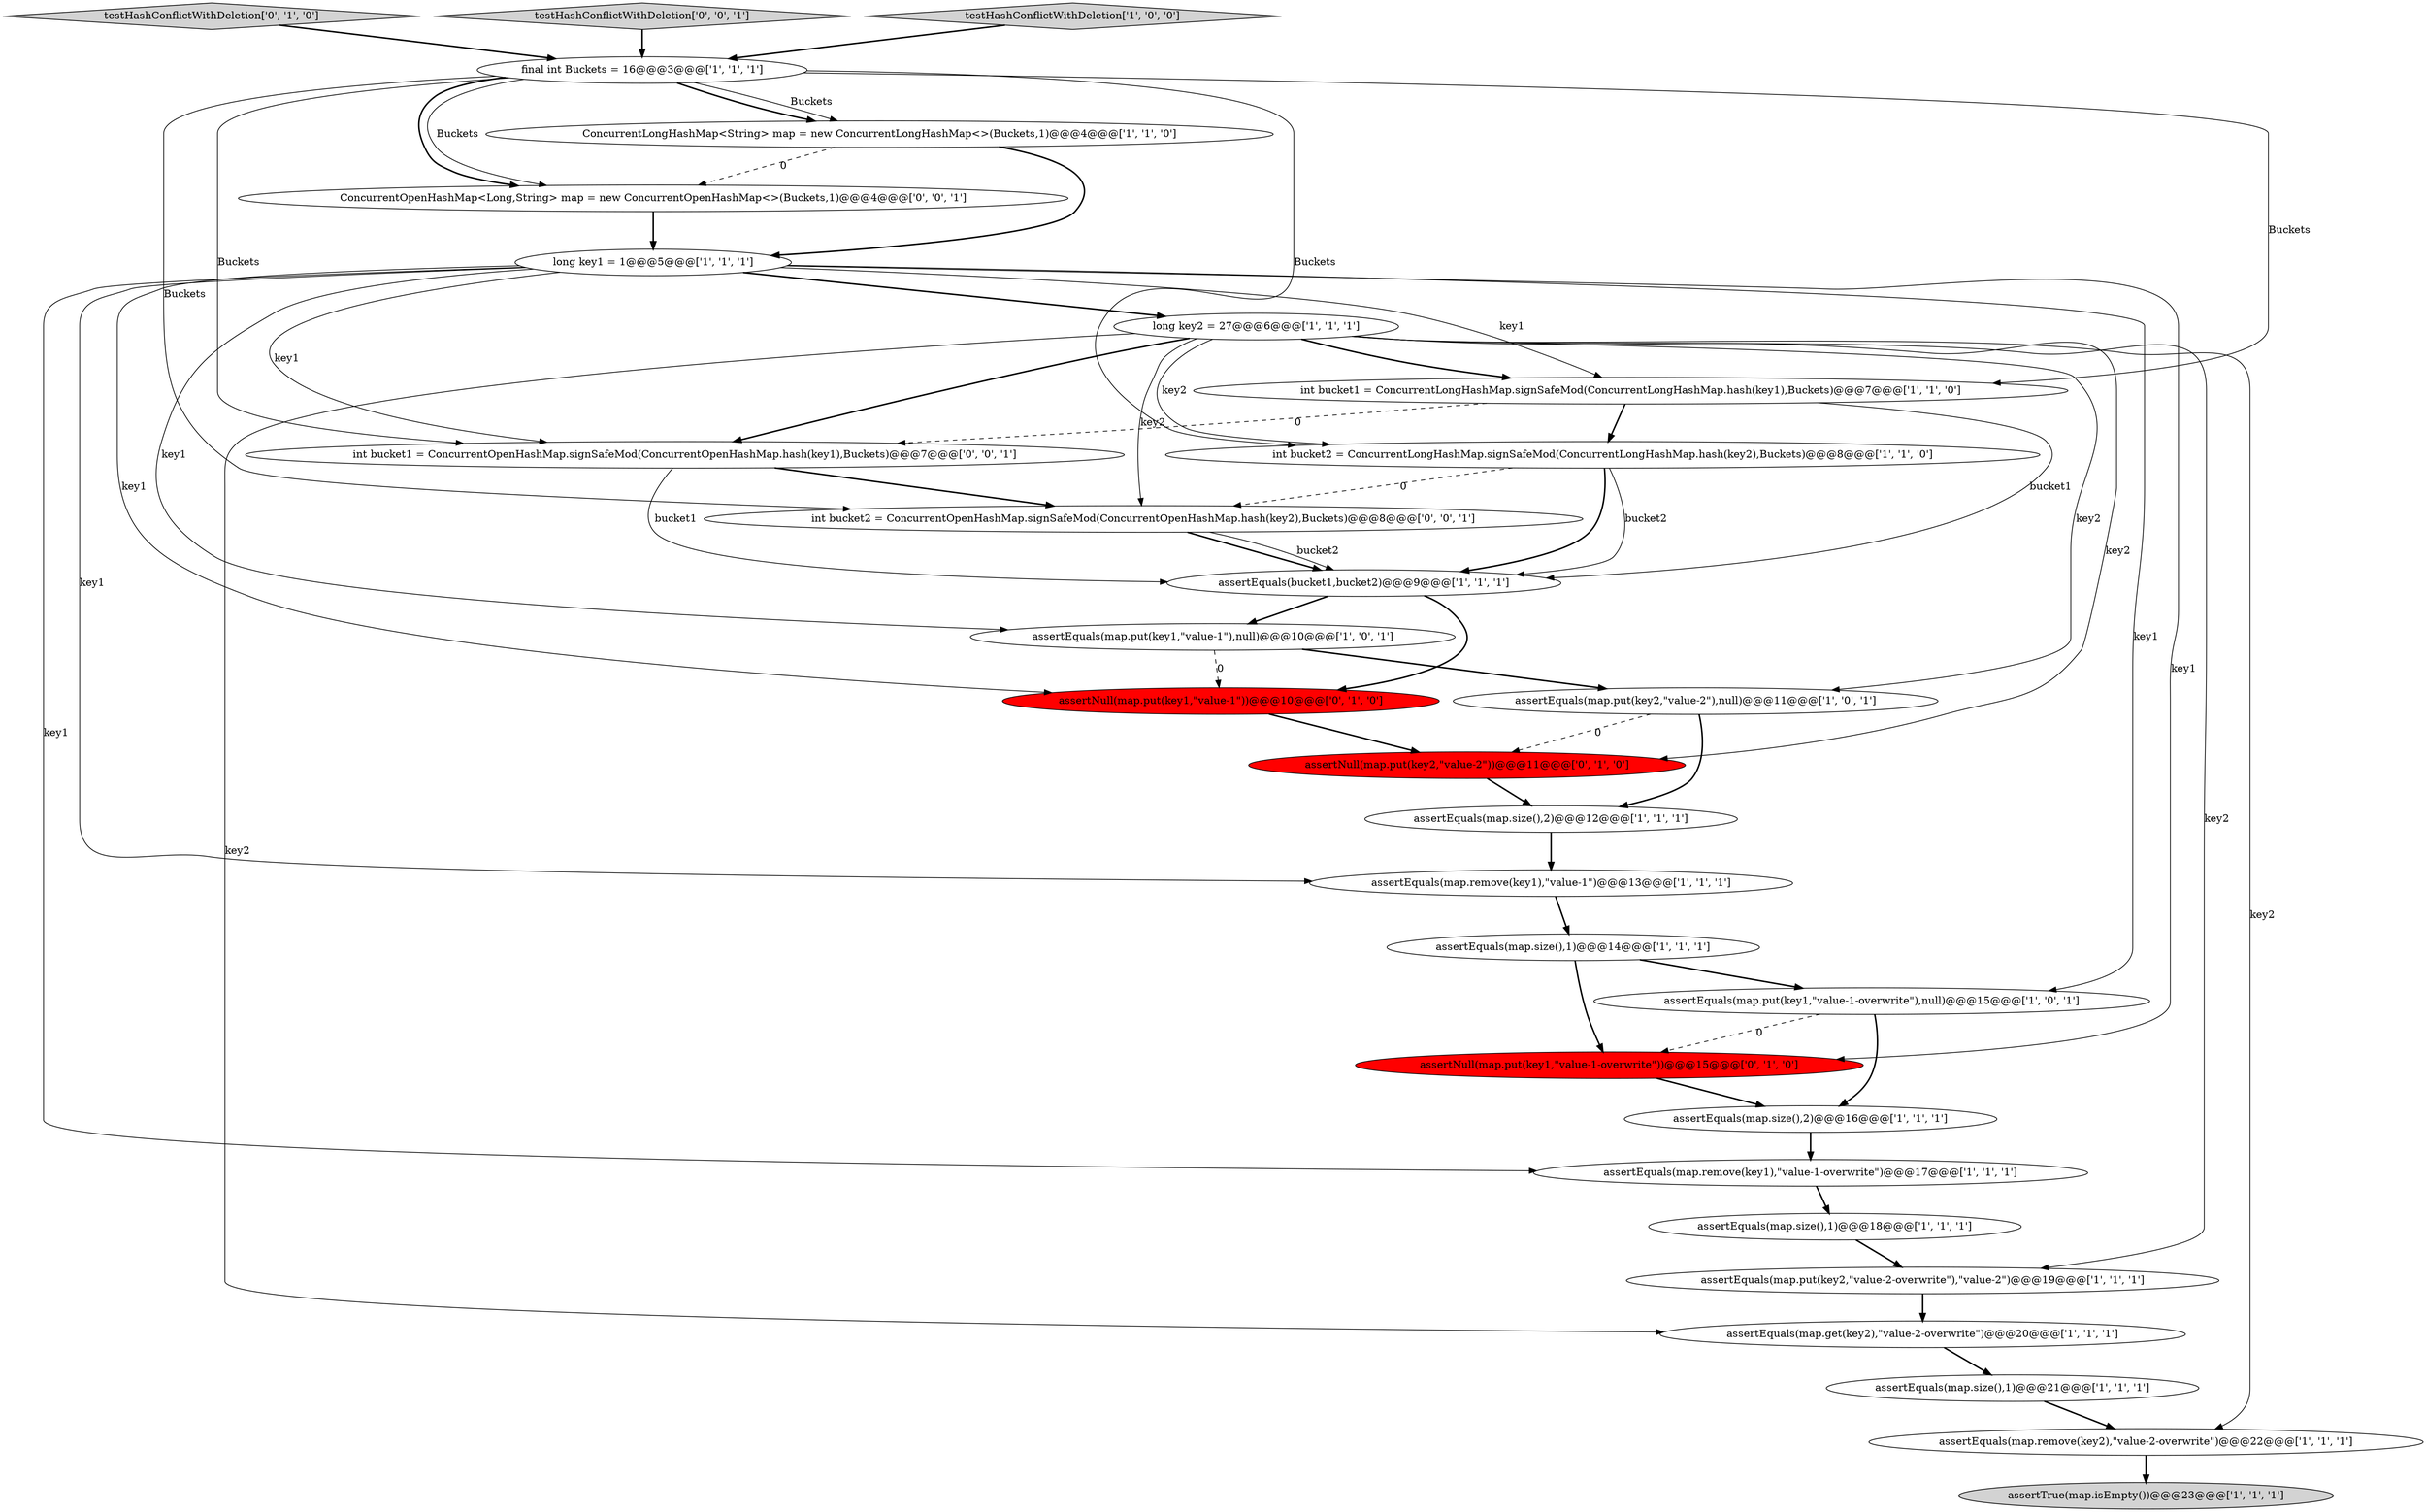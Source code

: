 digraph {
25 [style = filled, label = "testHashConflictWithDeletion['0', '1', '0']", fillcolor = lightgray, shape = diamond image = "AAA0AAABBB2BBB"];
20 [style = filled, label = "assertEquals(map.size(),2)@@@16@@@['1', '1', '1']", fillcolor = white, shape = ellipse image = "AAA0AAABBB1BBB"];
1 [style = filled, label = "final int Buckets = 16@@@3@@@['1', '1', '1']", fillcolor = white, shape = ellipse image = "AAA0AAABBB1BBB"];
27 [style = filled, label = "int bucket1 = ConcurrentOpenHashMap.signSafeMod(ConcurrentOpenHashMap.hash(key1),Buckets)@@@7@@@['0', '0', '1']", fillcolor = white, shape = ellipse image = "AAA0AAABBB3BBB"];
9 [style = filled, label = "long key1 = 1@@@5@@@['1', '1', '1']", fillcolor = white, shape = ellipse image = "AAA0AAABBB1BBB"];
2 [style = filled, label = "assertEquals(map.size(),2)@@@12@@@['1', '1', '1']", fillcolor = white, shape = ellipse image = "AAA0AAABBB1BBB"];
6 [style = filled, label = "assertEquals(map.remove(key2),\"value-2-overwrite\")@@@22@@@['1', '1', '1']", fillcolor = white, shape = ellipse image = "AAA0AAABBB1BBB"];
29 [style = filled, label = "ConcurrentOpenHashMap<Long,String> map = new ConcurrentOpenHashMap<>(Buckets,1)@@@4@@@['0', '0', '1']", fillcolor = white, shape = ellipse image = "AAA0AAABBB3BBB"];
15 [style = filled, label = "int bucket2 = ConcurrentLongHashMap.signSafeMod(ConcurrentLongHashMap.hash(key2),Buckets)@@@8@@@['1', '1', '0']", fillcolor = white, shape = ellipse image = "AAA0AAABBB1BBB"];
22 [style = filled, label = "assertNull(map.put(key1,\"value-1-overwrite\"))@@@15@@@['0', '1', '0']", fillcolor = red, shape = ellipse image = "AAA1AAABBB2BBB"];
3 [style = filled, label = "assertEquals(bucket1,bucket2)@@@9@@@['1', '1', '1']", fillcolor = white, shape = ellipse image = "AAA0AAABBB1BBB"];
23 [style = filled, label = "assertNull(map.put(key2,\"value-2\"))@@@11@@@['0', '1', '0']", fillcolor = red, shape = ellipse image = "AAA1AAABBB2BBB"];
28 [style = filled, label = "testHashConflictWithDeletion['0', '0', '1']", fillcolor = lightgray, shape = diamond image = "AAA0AAABBB3BBB"];
26 [style = filled, label = "int bucket2 = ConcurrentOpenHashMap.signSafeMod(ConcurrentOpenHashMap.hash(key2),Buckets)@@@8@@@['0', '0', '1']", fillcolor = white, shape = ellipse image = "AAA0AAABBB3BBB"];
19 [style = filled, label = "assertEquals(map.get(key2),\"value-2-overwrite\")@@@20@@@['1', '1', '1']", fillcolor = white, shape = ellipse image = "AAA0AAABBB1BBB"];
17 [style = filled, label = "assertEquals(map.put(key1,\"value-1\"),null)@@@10@@@['1', '0', '1']", fillcolor = white, shape = ellipse image = "AAA0AAABBB1BBB"];
10 [style = filled, label = "assertEquals(map.put(key2,\"value-2\"),null)@@@11@@@['1', '0', '1']", fillcolor = white, shape = ellipse image = "AAA0AAABBB1BBB"];
11 [style = filled, label = "assertEquals(map.size(),1)@@@14@@@['1', '1', '1']", fillcolor = white, shape = ellipse image = "AAA0AAABBB1BBB"];
21 [style = filled, label = "assertEquals(map.size(),1)@@@21@@@['1', '1', '1']", fillcolor = white, shape = ellipse image = "AAA0AAABBB1BBB"];
8 [style = filled, label = "assertEquals(map.put(key1,\"value-1-overwrite\"),null)@@@15@@@['1', '0', '1']", fillcolor = white, shape = ellipse image = "AAA0AAABBB1BBB"];
24 [style = filled, label = "assertNull(map.put(key1,\"value-1\"))@@@10@@@['0', '1', '0']", fillcolor = red, shape = ellipse image = "AAA1AAABBB2BBB"];
16 [style = filled, label = "long key2 = 27@@@6@@@['1', '1', '1']", fillcolor = white, shape = ellipse image = "AAA0AAABBB1BBB"];
7 [style = filled, label = "ConcurrentLongHashMap<String> map = new ConcurrentLongHashMap<>(Buckets,1)@@@4@@@['1', '1', '0']", fillcolor = white, shape = ellipse image = "AAA0AAABBB1BBB"];
13 [style = filled, label = "assertEquals(map.put(key2,\"value-2-overwrite\"),\"value-2\")@@@19@@@['1', '1', '1']", fillcolor = white, shape = ellipse image = "AAA0AAABBB1BBB"];
18 [style = filled, label = "assertEquals(map.remove(key1),\"value-1\")@@@13@@@['1', '1', '1']", fillcolor = white, shape = ellipse image = "AAA0AAABBB1BBB"];
4 [style = filled, label = "assertTrue(map.isEmpty())@@@23@@@['1', '1', '1']", fillcolor = lightgray, shape = ellipse image = "AAA0AAABBB1BBB"];
14 [style = filled, label = "testHashConflictWithDeletion['1', '0', '0']", fillcolor = lightgray, shape = diamond image = "AAA0AAABBB1BBB"];
0 [style = filled, label = "int bucket1 = ConcurrentLongHashMap.signSafeMod(ConcurrentLongHashMap.hash(key1),Buckets)@@@7@@@['1', '1', '0']", fillcolor = white, shape = ellipse image = "AAA0AAABBB1BBB"];
5 [style = filled, label = "assertEquals(map.size(),1)@@@18@@@['1', '1', '1']", fillcolor = white, shape = ellipse image = "AAA0AAABBB1BBB"];
12 [style = filled, label = "assertEquals(map.remove(key1),\"value-1-overwrite\")@@@17@@@['1', '1', '1']", fillcolor = white, shape = ellipse image = "AAA0AAABBB1BBB"];
17->10 [style = bold, label=""];
1->0 [style = solid, label="Buckets"];
16->0 [style = bold, label=""];
25->1 [style = bold, label=""];
16->13 [style = solid, label="key2"];
12->5 [style = bold, label=""];
16->27 [style = bold, label=""];
21->6 [style = bold, label=""];
9->27 [style = solid, label="key1"];
3->24 [style = bold, label=""];
17->24 [style = dashed, label="0"];
26->3 [style = bold, label=""];
9->18 [style = solid, label="key1"];
18->11 [style = bold, label=""];
29->9 [style = bold, label=""];
26->3 [style = solid, label="bucket2"];
2->18 [style = bold, label=""];
15->3 [style = solid, label="bucket2"];
28->1 [style = bold, label=""];
0->27 [style = dashed, label="0"];
15->3 [style = bold, label=""];
1->7 [style = bold, label=""];
1->7 [style = solid, label="Buckets"];
16->15 [style = solid, label="key2"];
9->24 [style = solid, label="key1"];
9->16 [style = bold, label=""];
0->3 [style = solid, label="bucket1"];
0->15 [style = bold, label=""];
14->1 [style = bold, label=""];
7->9 [style = bold, label=""];
8->22 [style = dashed, label="0"];
6->4 [style = bold, label=""];
13->19 [style = bold, label=""];
8->20 [style = bold, label=""];
1->29 [style = solid, label="Buckets"];
27->26 [style = bold, label=""];
22->20 [style = bold, label=""];
1->27 [style = solid, label="Buckets"];
1->15 [style = solid, label="Buckets"];
9->22 [style = solid, label="key1"];
16->6 [style = solid, label="key2"];
1->26 [style = solid, label="Buckets"];
16->19 [style = solid, label="key2"];
5->13 [style = bold, label=""];
16->26 [style = solid, label="key2"];
20->12 [style = bold, label=""];
9->0 [style = solid, label="key1"];
16->10 [style = solid, label="key2"];
11->22 [style = bold, label=""];
15->26 [style = dashed, label="0"];
9->12 [style = solid, label="key1"];
9->8 [style = solid, label="key1"];
3->17 [style = bold, label=""];
10->2 [style = bold, label=""];
11->8 [style = bold, label=""];
7->29 [style = dashed, label="0"];
16->23 [style = solid, label="key2"];
23->2 [style = bold, label=""];
27->3 [style = solid, label="bucket1"];
1->29 [style = bold, label=""];
10->23 [style = dashed, label="0"];
9->17 [style = solid, label="key1"];
24->23 [style = bold, label=""];
19->21 [style = bold, label=""];
}
